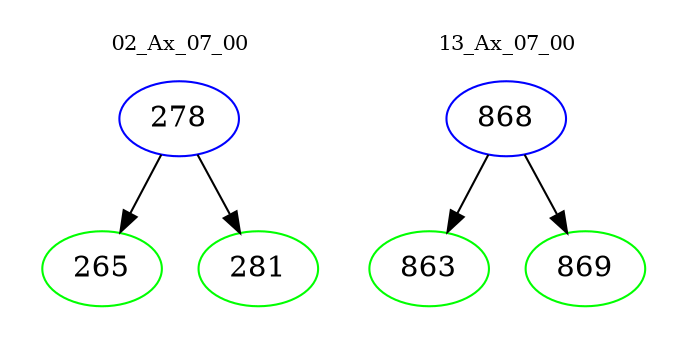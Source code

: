 digraph{
subgraph cluster_0 {
color = white
label = "02_Ax_07_00";
fontsize=10;
T0_278 [label="278", color="blue"]
T0_278 -> T0_265 [color="black"]
T0_265 [label="265", color="green"]
T0_278 -> T0_281 [color="black"]
T0_281 [label="281", color="green"]
}
subgraph cluster_1 {
color = white
label = "13_Ax_07_00";
fontsize=10;
T1_868 [label="868", color="blue"]
T1_868 -> T1_863 [color="black"]
T1_863 [label="863", color="green"]
T1_868 -> T1_869 [color="black"]
T1_869 [label="869", color="green"]
}
}
